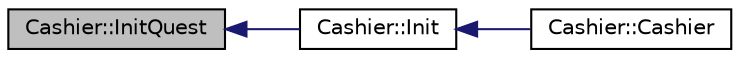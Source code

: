 digraph "Cashier::InitQuest"
{
  bgcolor="transparent";
  edge [fontname="Helvetica",fontsize="10",labelfontname="Helvetica",labelfontsize="10"];
  node [fontname="Helvetica",fontsize="10",shape=record];
  rankdir="LR";
  Node1 [label="Cashier::InitQuest",height=0.2,width=0.4,color="black", fillcolor="grey75", style="filled", fontcolor="black"];
  Node1 -> Node2 [dir="back",color="midnightblue",fontsize="10",style="solid",fontname="Helvetica"];
  Node2 [label="Cashier::Init",height=0.2,width=0.4,color="black",URL="$classCashier.html#a378b4d5a8fc2364208422989deb97150",tooltip="Cashier Initializer. "];
  Node2 -> Node3 [dir="back",color="midnightblue",fontsize="10",style="solid",fontname="Helvetica"];
  Node3 [label="Cashier::Cashier",height=0.2,width=0.4,color="black",URL="$classCashier.html#a9dd99a4a5f4c5295aaa4584b21e30aec"];
}
